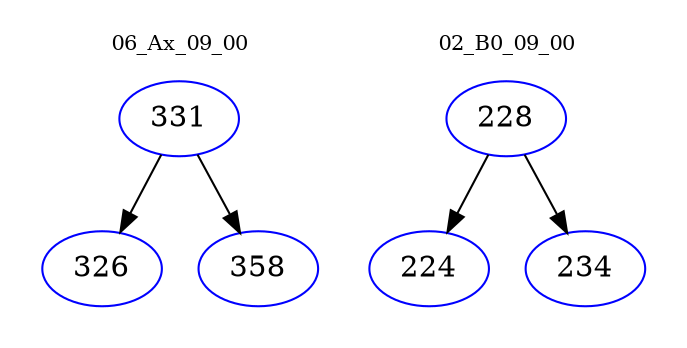 digraph{
subgraph cluster_0 {
color = white
label = "06_Ax_09_00";
fontsize=10;
T0_331 [label="331", color="blue"]
T0_331 -> T0_326 [color="black"]
T0_326 [label="326", color="blue"]
T0_331 -> T0_358 [color="black"]
T0_358 [label="358", color="blue"]
}
subgraph cluster_1 {
color = white
label = "02_B0_09_00";
fontsize=10;
T1_228 [label="228", color="blue"]
T1_228 -> T1_224 [color="black"]
T1_224 [label="224", color="blue"]
T1_228 -> T1_234 [color="black"]
T1_234 [label="234", color="blue"]
}
}

